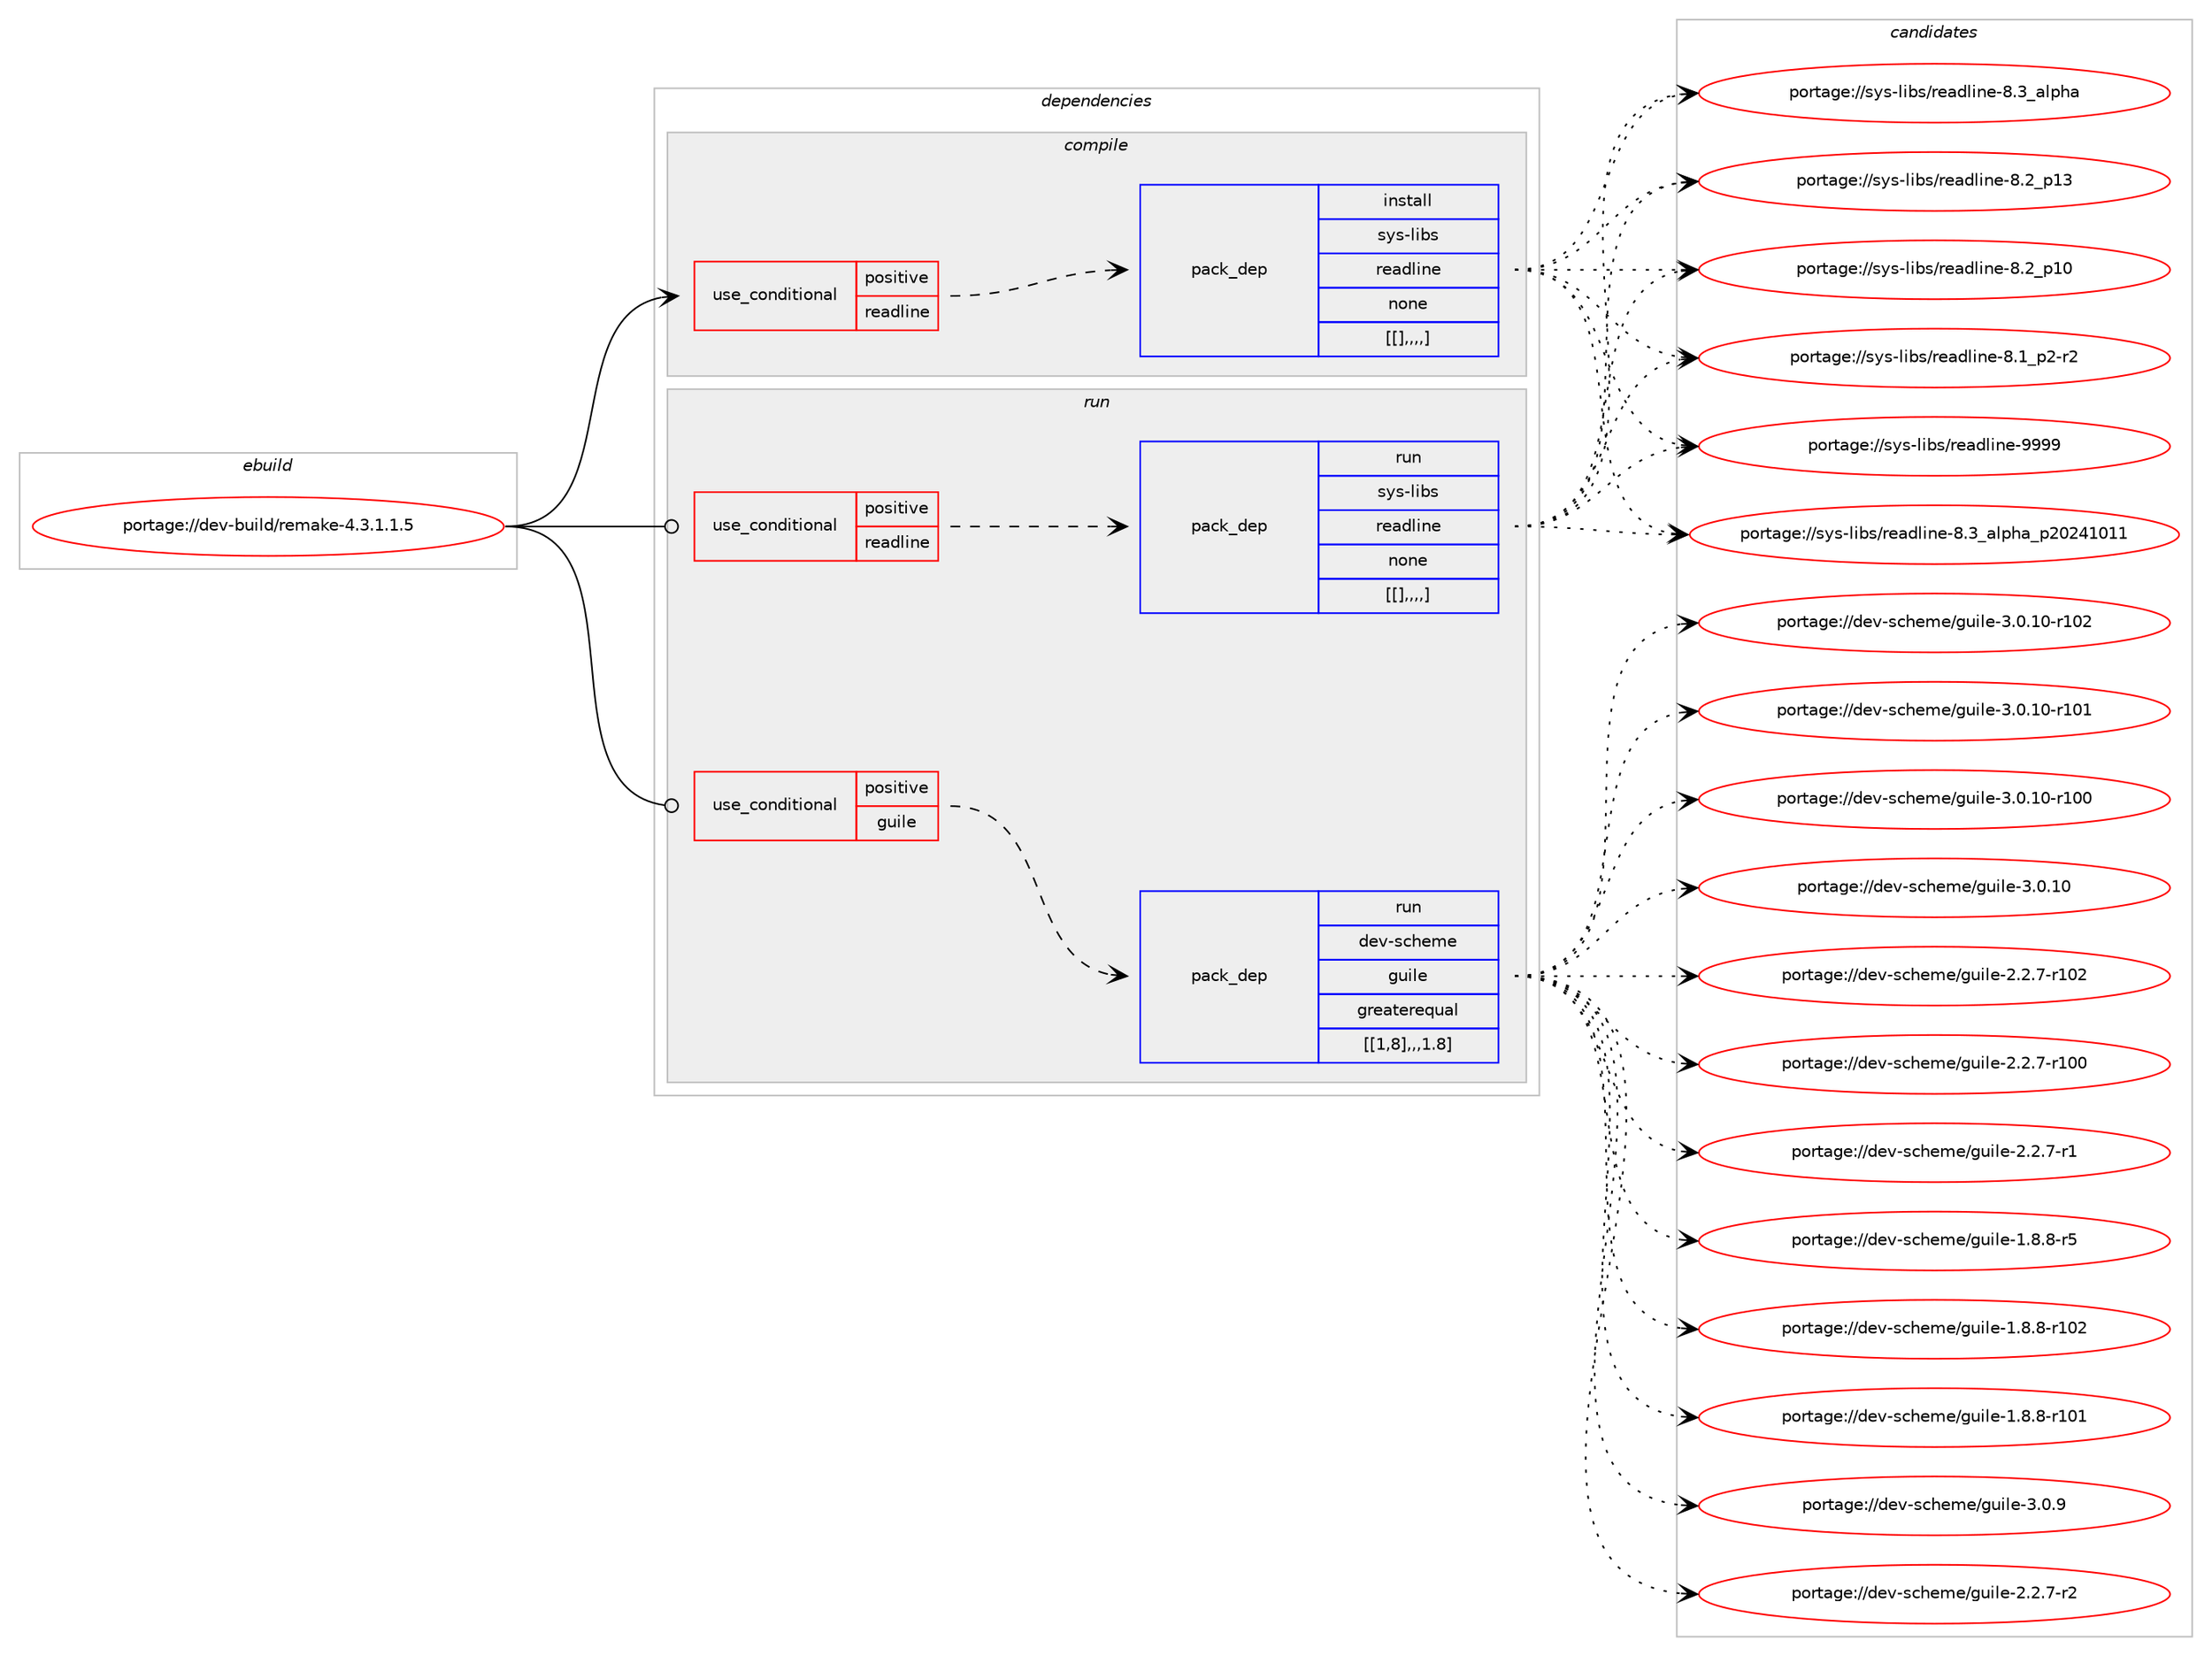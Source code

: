 digraph prolog {

# *************
# Graph options
# *************

newrank=true;
concentrate=true;
compound=true;
graph [rankdir=LR,fontname=Helvetica,fontsize=10,ranksep=1.5];#, ranksep=2.5, nodesep=0.2];
edge  [arrowhead=vee];
node  [fontname=Helvetica,fontsize=10];

# **********
# The ebuild
# **********

subgraph cluster_leftcol {
color=gray;
label=<<i>ebuild</i>>;
id [label="portage://dev-build/remake-4.3.1.1.5", color=red, width=4, href="../dev-build/remake-4.3.1.1.5.svg"];
}

# ****************
# The dependencies
# ****************

subgraph cluster_midcol {
color=gray;
label=<<i>dependencies</i>>;
subgraph cluster_compile {
fillcolor="#eeeeee";
style=filled;
label=<<i>compile</i>>;
subgraph cond18432 {
dependency68516 [label=<<TABLE BORDER="0" CELLBORDER="1" CELLSPACING="0" CELLPADDING="4"><TR><TD ROWSPAN="3" CELLPADDING="10">use_conditional</TD></TR><TR><TD>positive</TD></TR><TR><TD>readline</TD></TR></TABLE>>, shape=none, color=red];
subgraph pack49116 {
dependency68568 [label=<<TABLE BORDER="0" CELLBORDER="1" CELLSPACING="0" CELLPADDING="4" WIDTH="220"><TR><TD ROWSPAN="6" CELLPADDING="30">pack_dep</TD></TR><TR><TD WIDTH="110">install</TD></TR><TR><TD>sys-libs</TD></TR><TR><TD>readline</TD></TR><TR><TD>none</TD></TR><TR><TD>[[],,,,]</TD></TR></TABLE>>, shape=none, color=blue];
}
dependency68516:e -> dependency68568:w [weight=20,style="dashed",arrowhead="vee"];
}
id:e -> dependency68516:w [weight=20,style="solid",arrowhead="vee"];
}
subgraph cluster_compileandrun {
fillcolor="#eeeeee";
style=filled;
label=<<i>compile and run</i>>;
}
subgraph cluster_run {
fillcolor="#eeeeee";
style=filled;
label=<<i>run</i>>;
subgraph cond18466 {
dependency68590 [label=<<TABLE BORDER="0" CELLBORDER="1" CELLSPACING="0" CELLPADDING="4"><TR><TD ROWSPAN="3" CELLPADDING="10">use_conditional</TD></TR><TR><TD>positive</TD></TR><TR><TD>guile</TD></TR></TABLE>>, shape=none, color=red];
subgraph pack49203 {
dependency68687 [label=<<TABLE BORDER="0" CELLBORDER="1" CELLSPACING="0" CELLPADDING="4" WIDTH="220"><TR><TD ROWSPAN="6" CELLPADDING="30">pack_dep</TD></TR><TR><TD WIDTH="110">run</TD></TR><TR><TD>dev-scheme</TD></TR><TR><TD>guile</TD></TR><TR><TD>greaterequal</TD></TR><TR><TD>[[1,8],,,1.8]</TD></TR></TABLE>>, shape=none, color=blue];
}
dependency68590:e -> dependency68687:w [weight=20,style="dashed",arrowhead="vee"];
}
id:e -> dependency68590:w [weight=20,style="solid",arrowhead="odot"];
subgraph cond18492 {
dependency68701 [label=<<TABLE BORDER="0" CELLBORDER="1" CELLSPACING="0" CELLPADDING="4"><TR><TD ROWSPAN="3" CELLPADDING="10">use_conditional</TD></TR><TR><TD>positive</TD></TR><TR><TD>readline</TD></TR></TABLE>>, shape=none, color=red];
subgraph pack49219 {
dependency68718 [label=<<TABLE BORDER="0" CELLBORDER="1" CELLSPACING="0" CELLPADDING="4" WIDTH="220"><TR><TD ROWSPAN="6" CELLPADDING="30">pack_dep</TD></TR><TR><TD WIDTH="110">run</TD></TR><TR><TD>sys-libs</TD></TR><TR><TD>readline</TD></TR><TR><TD>none</TD></TR><TR><TD>[[],,,,]</TD></TR></TABLE>>, shape=none, color=blue];
}
dependency68701:e -> dependency68718:w [weight=20,style="dashed",arrowhead="vee"];
}
id:e -> dependency68701:w [weight=20,style="solid",arrowhead="odot"];
}
}

# **************
# The candidates
# **************

subgraph cluster_choices {
rank=same;
color=gray;
label=<<i>candidates</i>>;

subgraph choice48413 {
color=black;
nodesep=1;
choice115121115451081059811547114101971001081051101014557575757 [label="portage://sys-libs/readline-9999", color=red, width=4,href="../sys-libs/readline-9999.svg"];
choice1151211154510810598115471141019710010810511010145564651959710811210497951125048505249484949 [label="portage://sys-libs/readline-8.3_alpha_p20241011", color=red, width=4,href="../sys-libs/readline-8.3_alpha_p20241011.svg"];
choice1151211154510810598115471141019710010810511010145564651959710811210497 [label="portage://sys-libs/readline-8.3_alpha", color=red, width=4,href="../sys-libs/readline-8.3_alpha.svg"];
choice1151211154510810598115471141019710010810511010145564650951124951 [label="portage://sys-libs/readline-8.2_p13", color=red, width=4,href="../sys-libs/readline-8.2_p13.svg"];
choice1151211154510810598115471141019710010810511010145564650951124948 [label="portage://sys-libs/readline-8.2_p10", color=red, width=4,href="../sys-libs/readline-8.2_p10.svg"];
choice115121115451081059811547114101971001081051101014556464995112504511450 [label="portage://sys-libs/readline-8.1_p2-r2", color=red, width=4,href="../sys-libs/readline-8.1_p2-r2.svg"];
dependency68568:e -> choice115121115451081059811547114101971001081051101014557575757:w [style=dotted,weight="100"];
dependency68568:e -> choice1151211154510810598115471141019710010810511010145564651959710811210497951125048505249484949:w [style=dotted,weight="100"];
dependency68568:e -> choice1151211154510810598115471141019710010810511010145564651959710811210497:w [style=dotted,weight="100"];
dependency68568:e -> choice1151211154510810598115471141019710010810511010145564650951124951:w [style=dotted,weight="100"];
dependency68568:e -> choice1151211154510810598115471141019710010810511010145564650951124948:w [style=dotted,weight="100"];
dependency68568:e -> choice115121115451081059811547114101971001081051101014556464995112504511450:w [style=dotted,weight="100"];
}
subgraph choice48428 {
color=black;
nodesep=1;
choice1001011184511599104101109101471031171051081014551464846494845114494850 [label="portage://dev-scheme/guile-3.0.10-r102", color=red, width=4,href="../dev-scheme/guile-3.0.10-r102.svg"];
choice1001011184511599104101109101471031171051081014551464846494845114494849 [label="portage://dev-scheme/guile-3.0.10-r101", color=red, width=4,href="../dev-scheme/guile-3.0.10-r101.svg"];
choice1001011184511599104101109101471031171051081014551464846494845114494848 [label="portage://dev-scheme/guile-3.0.10-r100", color=red, width=4,href="../dev-scheme/guile-3.0.10-r100.svg"];
choice10010111845115991041011091014710311710510810145514648464948 [label="portage://dev-scheme/guile-3.0.10", color=red, width=4,href="../dev-scheme/guile-3.0.10.svg"];
choice100101118451159910410110910147103117105108101455146484657 [label="portage://dev-scheme/guile-3.0.9", color=red, width=4,href="../dev-scheme/guile-3.0.9.svg"];
choice1001011184511599104101109101471031171051081014550465046554511450 [label="portage://dev-scheme/guile-2.2.7-r2", color=red, width=4,href="../dev-scheme/guile-2.2.7-r2.svg"];
choice10010111845115991041011091014710311710510810145504650465545114494850 [label="portage://dev-scheme/guile-2.2.7-r102", color=red, width=4,href="../dev-scheme/guile-2.2.7-r102.svg"];
choice10010111845115991041011091014710311710510810145504650465545114494848 [label="portage://dev-scheme/guile-2.2.7-r100", color=red, width=4,href="../dev-scheme/guile-2.2.7-r100.svg"];
choice1001011184511599104101109101471031171051081014550465046554511449 [label="portage://dev-scheme/guile-2.2.7-r1", color=red, width=4,href="../dev-scheme/guile-2.2.7-r1.svg"];
choice1001011184511599104101109101471031171051081014549465646564511453 [label="portage://dev-scheme/guile-1.8.8-r5", color=red, width=4,href="../dev-scheme/guile-1.8.8-r5.svg"];
choice10010111845115991041011091014710311710510810145494656465645114494850 [label="portage://dev-scheme/guile-1.8.8-r102", color=red, width=4,href="../dev-scheme/guile-1.8.8-r102.svg"];
choice10010111845115991041011091014710311710510810145494656465645114494849 [label="portage://dev-scheme/guile-1.8.8-r101", color=red, width=4,href="../dev-scheme/guile-1.8.8-r101.svg"];
dependency68687:e -> choice1001011184511599104101109101471031171051081014551464846494845114494850:w [style=dotted,weight="100"];
dependency68687:e -> choice1001011184511599104101109101471031171051081014551464846494845114494849:w [style=dotted,weight="100"];
dependency68687:e -> choice1001011184511599104101109101471031171051081014551464846494845114494848:w [style=dotted,weight="100"];
dependency68687:e -> choice10010111845115991041011091014710311710510810145514648464948:w [style=dotted,weight="100"];
dependency68687:e -> choice100101118451159910410110910147103117105108101455146484657:w [style=dotted,weight="100"];
dependency68687:e -> choice1001011184511599104101109101471031171051081014550465046554511450:w [style=dotted,weight="100"];
dependency68687:e -> choice10010111845115991041011091014710311710510810145504650465545114494850:w [style=dotted,weight="100"];
dependency68687:e -> choice10010111845115991041011091014710311710510810145504650465545114494848:w [style=dotted,weight="100"];
dependency68687:e -> choice1001011184511599104101109101471031171051081014550465046554511449:w [style=dotted,weight="100"];
dependency68687:e -> choice1001011184511599104101109101471031171051081014549465646564511453:w [style=dotted,weight="100"];
dependency68687:e -> choice10010111845115991041011091014710311710510810145494656465645114494850:w [style=dotted,weight="100"];
dependency68687:e -> choice10010111845115991041011091014710311710510810145494656465645114494849:w [style=dotted,weight="100"];
}
subgraph choice48445 {
color=black;
nodesep=1;
choice115121115451081059811547114101971001081051101014557575757 [label="portage://sys-libs/readline-9999", color=red, width=4,href="../sys-libs/readline-9999.svg"];
choice1151211154510810598115471141019710010810511010145564651959710811210497951125048505249484949 [label="portage://sys-libs/readline-8.3_alpha_p20241011", color=red, width=4,href="../sys-libs/readline-8.3_alpha_p20241011.svg"];
choice1151211154510810598115471141019710010810511010145564651959710811210497 [label="portage://sys-libs/readline-8.3_alpha", color=red, width=4,href="../sys-libs/readline-8.3_alpha.svg"];
choice1151211154510810598115471141019710010810511010145564650951124951 [label="portage://sys-libs/readline-8.2_p13", color=red, width=4,href="../sys-libs/readline-8.2_p13.svg"];
choice1151211154510810598115471141019710010810511010145564650951124948 [label="portage://sys-libs/readline-8.2_p10", color=red, width=4,href="../sys-libs/readline-8.2_p10.svg"];
choice115121115451081059811547114101971001081051101014556464995112504511450 [label="portage://sys-libs/readline-8.1_p2-r2", color=red, width=4,href="../sys-libs/readline-8.1_p2-r2.svg"];
dependency68718:e -> choice115121115451081059811547114101971001081051101014557575757:w [style=dotted,weight="100"];
dependency68718:e -> choice1151211154510810598115471141019710010810511010145564651959710811210497951125048505249484949:w [style=dotted,weight="100"];
dependency68718:e -> choice1151211154510810598115471141019710010810511010145564651959710811210497:w [style=dotted,weight="100"];
dependency68718:e -> choice1151211154510810598115471141019710010810511010145564650951124951:w [style=dotted,weight="100"];
dependency68718:e -> choice1151211154510810598115471141019710010810511010145564650951124948:w [style=dotted,weight="100"];
dependency68718:e -> choice115121115451081059811547114101971001081051101014556464995112504511450:w [style=dotted,weight="100"];
}
}

}
